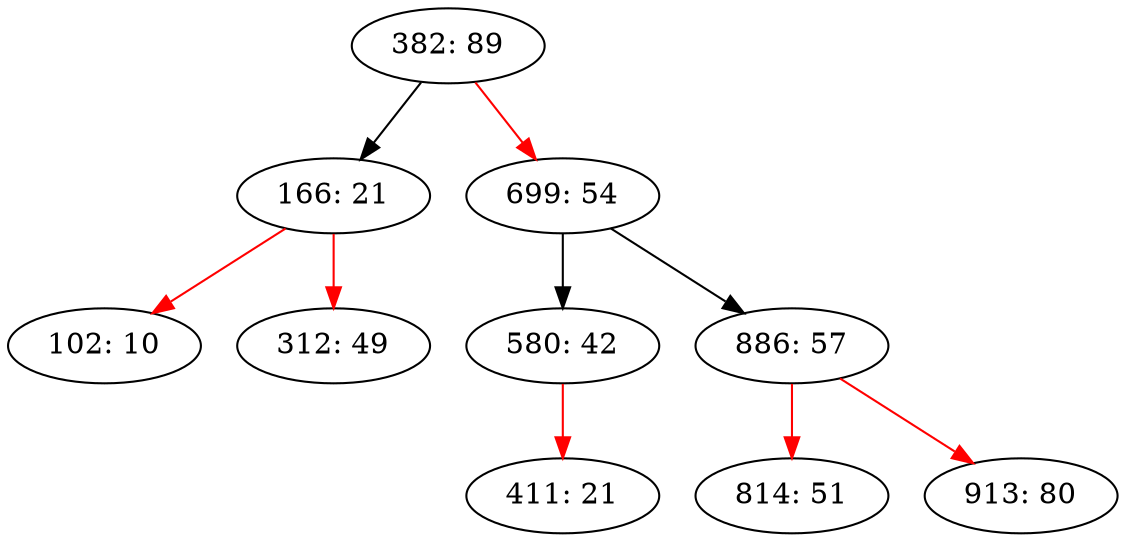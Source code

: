 digraph LLRB {
"382: 89";
"382: 89" -> "166: 21";
"166: 21";
"166: 21" -> "102: 10"[color = red ];
"102: 10";
"166: 21" -> "312: 49"[color = red ];
"312: 49";
"382: 89" -> "699: 54"[color = red ];
"699: 54";
"699: 54" -> "580: 42";
"580: 42";
"580: 42" -> "411: 21"[color = red ];
"411: 21";
"699: 54" -> "886: 57";
"886: 57";
"886: 57" -> "814: 51"[color = red ];
"814: 51";
"886: 57" -> "913: 80"[color = red ];
"913: 80";
}

